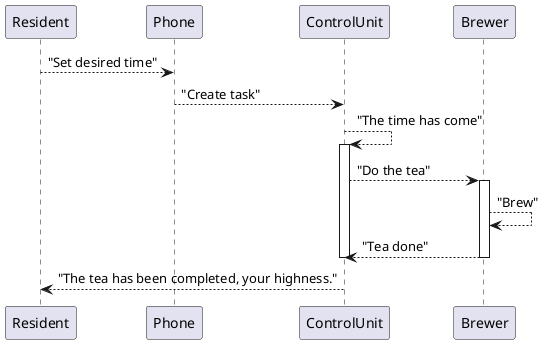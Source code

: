 @startuml tea

participant Resident

Resident --> Phone : "Set desired time"
Phone --> ControlUnit : "Create task"
ControlUnit --> ControlUnit : "The time has come"
activate ControlUnit
ControlUnit --> Brewer : "Do the tea"
activate Brewer
Brewer --> Brewer : "Brew"
Brewer --> ControlUnit : "Tea done"
deactivate Brewer
deactivate ControlUnit
ControlUnit --> Resident : "The tea has been completed, your highness."

@enduml
